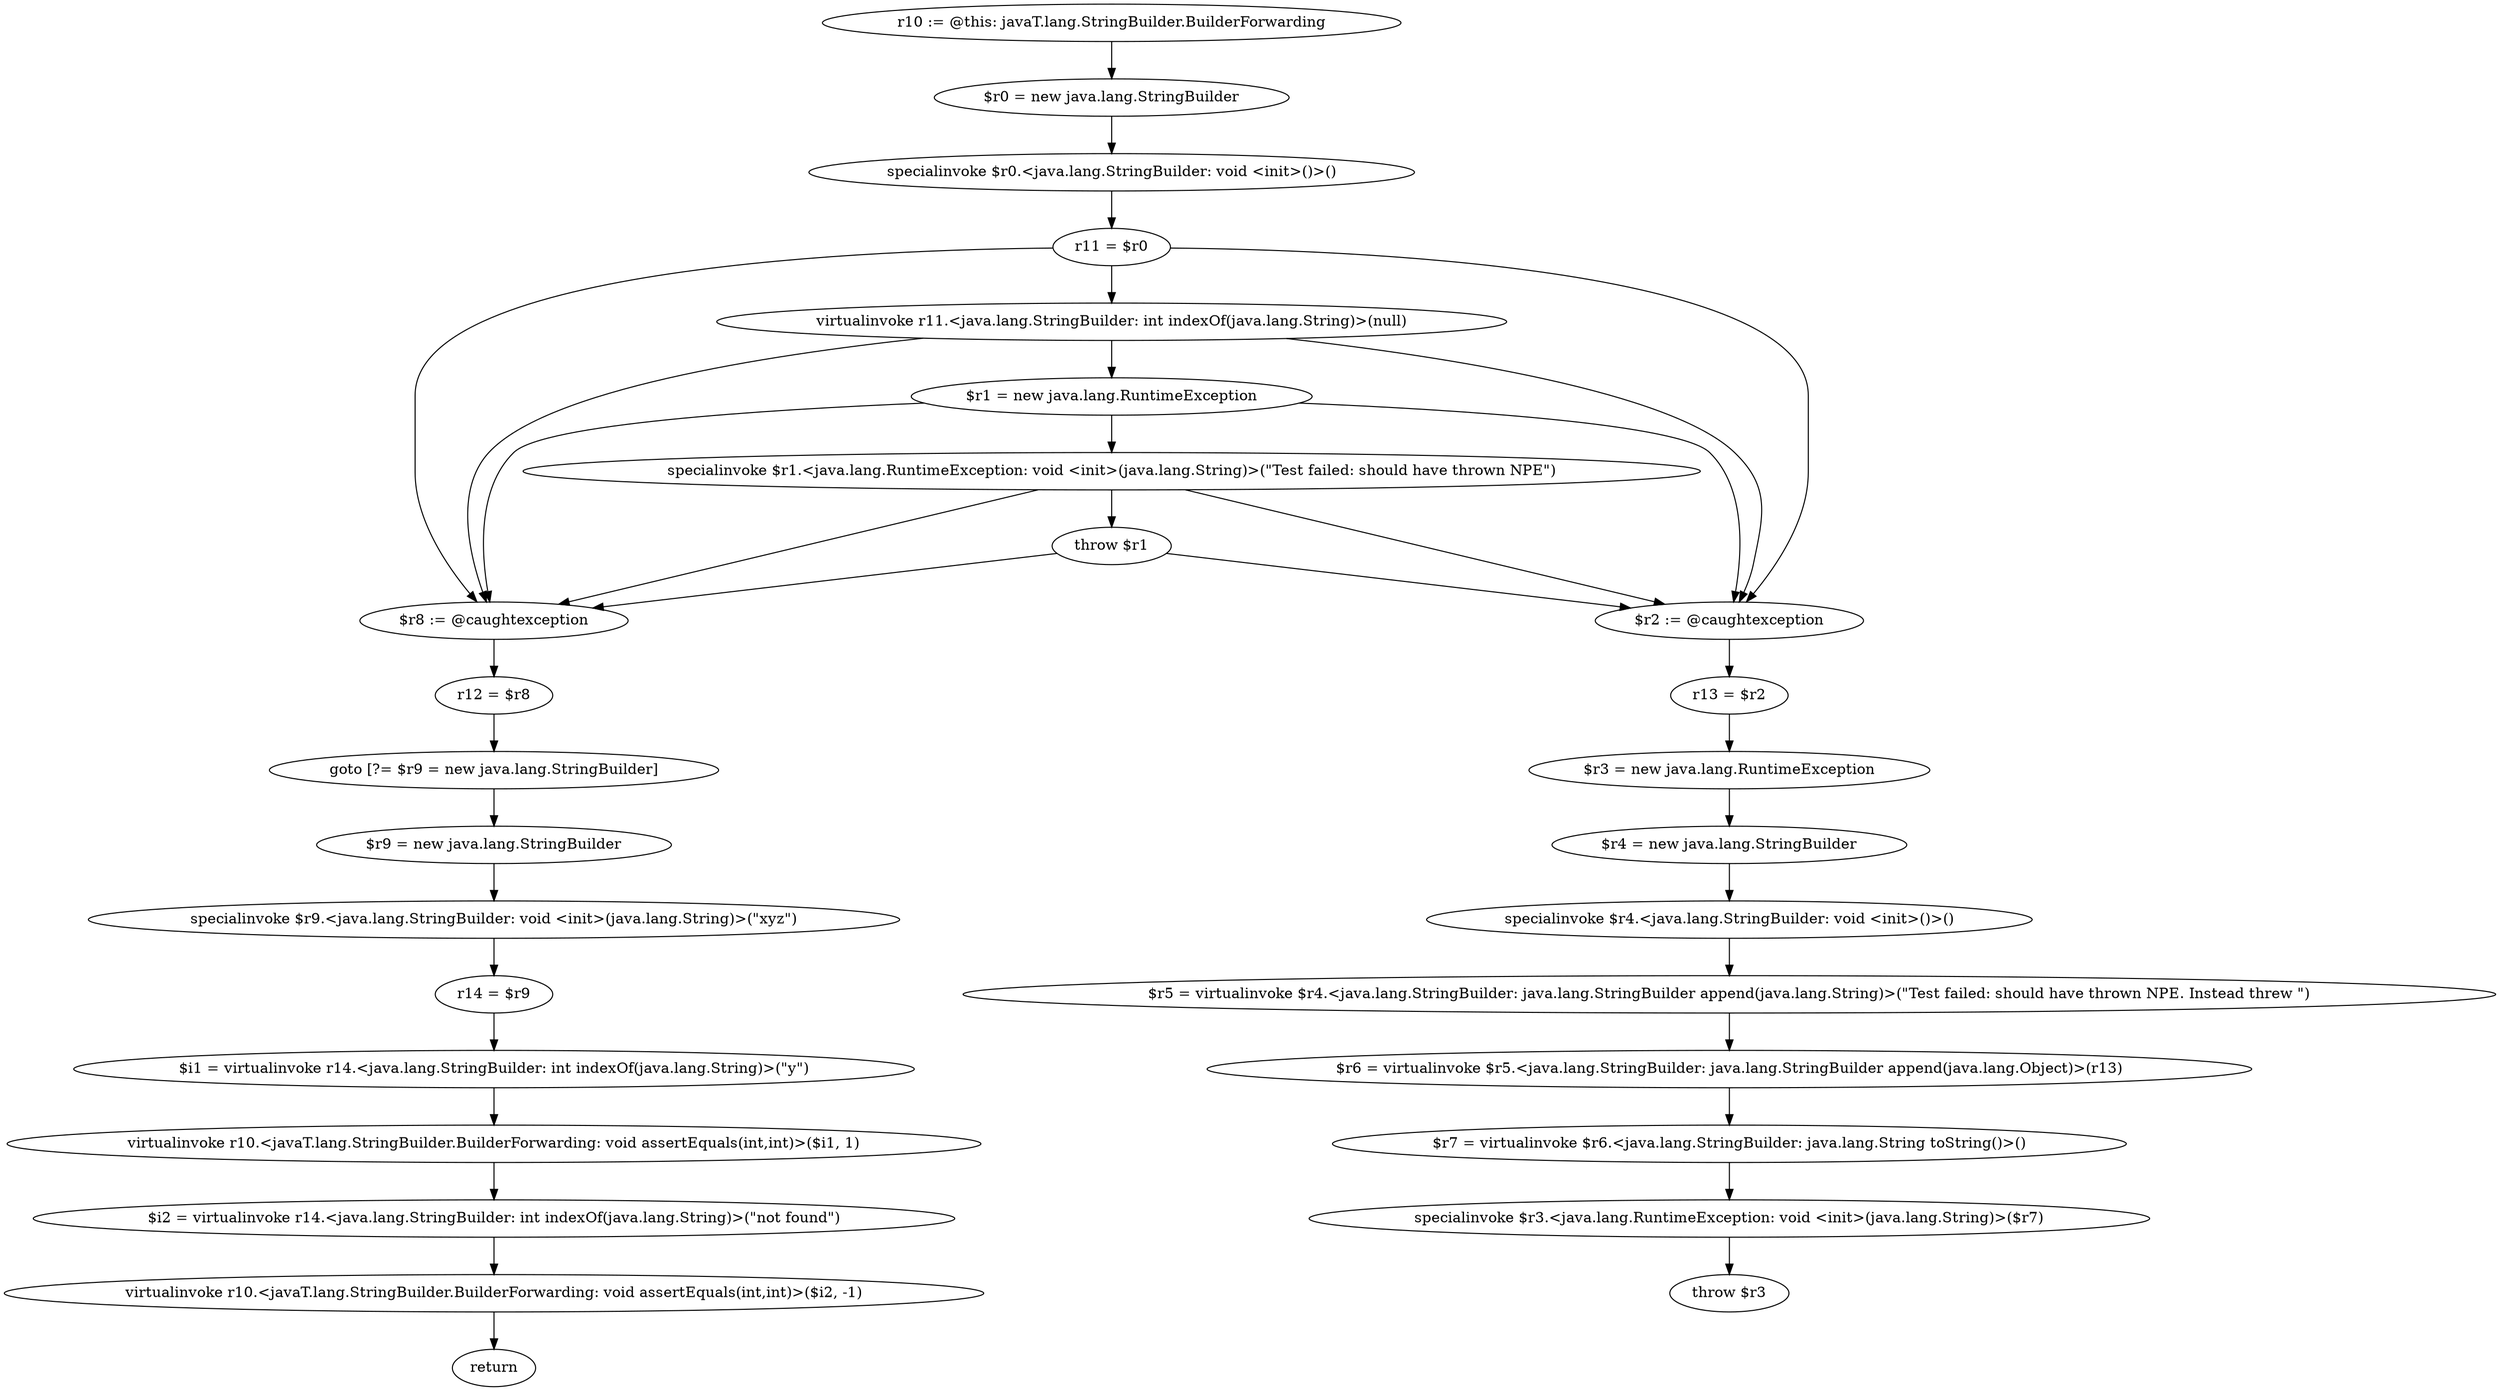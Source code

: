 digraph "unitGraph" {
    "r10 := @this: javaT.lang.StringBuilder.BuilderForwarding"
    "$r0 = new java.lang.StringBuilder"
    "specialinvoke $r0.<java.lang.StringBuilder: void <init>()>()"
    "r11 = $r0"
    "virtualinvoke r11.<java.lang.StringBuilder: int indexOf(java.lang.String)>(null)"
    "$r1 = new java.lang.RuntimeException"
    "specialinvoke $r1.<java.lang.RuntimeException: void <init>(java.lang.String)>(\"Test failed: should have thrown NPE\")"
    "throw $r1"
    "$r8 := @caughtexception"
    "r12 = $r8"
    "goto [?= $r9 = new java.lang.StringBuilder]"
    "$r2 := @caughtexception"
    "r13 = $r2"
    "$r3 = new java.lang.RuntimeException"
    "$r4 = new java.lang.StringBuilder"
    "specialinvoke $r4.<java.lang.StringBuilder: void <init>()>()"
    "$r5 = virtualinvoke $r4.<java.lang.StringBuilder: java.lang.StringBuilder append(java.lang.String)>(\"Test failed: should have thrown NPE. Instead threw \")"
    "$r6 = virtualinvoke $r5.<java.lang.StringBuilder: java.lang.StringBuilder append(java.lang.Object)>(r13)"
    "$r7 = virtualinvoke $r6.<java.lang.StringBuilder: java.lang.String toString()>()"
    "specialinvoke $r3.<java.lang.RuntimeException: void <init>(java.lang.String)>($r7)"
    "throw $r3"
    "$r9 = new java.lang.StringBuilder"
    "specialinvoke $r9.<java.lang.StringBuilder: void <init>(java.lang.String)>(\"xyz\")"
    "r14 = $r9"
    "$i1 = virtualinvoke r14.<java.lang.StringBuilder: int indexOf(java.lang.String)>(\"y\")"
    "virtualinvoke r10.<javaT.lang.StringBuilder.BuilderForwarding: void assertEquals(int,int)>($i1, 1)"
    "$i2 = virtualinvoke r14.<java.lang.StringBuilder: int indexOf(java.lang.String)>(\"not found\")"
    "virtualinvoke r10.<javaT.lang.StringBuilder.BuilderForwarding: void assertEquals(int,int)>($i2, -1)"
    "return"
    "r10 := @this: javaT.lang.StringBuilder.BuilderForwarding"->"$r0 = new java.lang.StringBuilder";
    "$r0 = new java.lang.StringBuilder"->"specialinvoke $r0.<java.lang.StringBuilder: void <init>()>()";
    "specialinvoke $r0.<java.lang.StringBuilder: void <init>()>()"->"r11 = $r0";
    "r11 = $r0"->"$r8 := @caughtexception";
    "r11 = $r0"->"$r2 := @caughtexception";
    "r11 = $r0"->"virtualinvoke r11.<java.lang.StringBuilder: int indexOf(java.lang.String)>(null)";
    "virtualinvoke r11.<java.lang.StringBuilder: int indexOf(java.lang.String)>(null)"->"$r8 := @caughtexception";
    "virtualinvoke r11.<java.lang.StringBuilder: int indexOf(java.lang.String)>(null)"->"$r2 := @caughtexception";
    "virtualinvoke r11.<java.lang.StringBuilder: int indexOf(java.lang.String)>(null)"->"$r1 = new java.lang.RuntimeException";
    "$r1 = new java.lang.RuntimeException"->"$r8 := @caughtexception";
    "$r1 = new java.lang.RuntimeException"->"$r2 := @caughtexception";
    "$r1 = new java.lang.RuntimeException"->"specialinvoke $r1.<java.lang.RuntimeException: void <init>(java.lang.String)>(\"Test failed: should have thrown NPE\")";
    "specialinvoke $r1.<java.lang.RuntimeException: void <init>(java.lang.String)>(\"Test failed: should have thrown NPE\")"->"$r8 := @caughtexception";
    "specialinvoke $r1.<java.lang.RuntimeException: void <init>(java.lang.String)>(\"Test failed: should have thrown NPE\")"->"$r2 := @caughtexception";
    "specialinvoke $r1.<java.lang.RuntimeException: void <init>(java.lang.String)>(\"Test failed: should have thrown NPE\")"->"throw $r1";
    "throw $r1"->"$r8 := @caughtexception";
    "throw $r1"->"$r2 := @caughtexception";
    "$r8 := @caughtexception"->"r12 = $r8";
    "r12 = $r8"->"goto [?= $r9 = new java.lang.StringBuilder]";
    "goto [?= $r9 = new java.lang.StringBuilder]"->"$r9 = new java.lang.StringBuilder";
    "$r2 := @caughtexception"->"r13 = $r2";
    "r13 = $r2"->"$r3 = new java.lang.RuntimeException";
    "$r3 = new java.lang.RuntimeException"->"$r4 = new java.lang.StringBuilder";
    "$r4 = new java.lang.StringBuilder"->"specialinvoke $r4.<java.lang.StringBuilder: void <init>()>()";
    "specialinvoke $r4.<java.lang.StringBuilder: void <init>()>()"->"$r5 = virtualinvoke $r4.<java.lang.StringBuilder: java.lang.StringBuilder append(java.lang.String)>(\"Test failed: should have thrown NPE. Instead threw \")";
    "$r5 = virtualinvoke $r4.<java.lang.StringBuilder: java.lang.StringBuilder append(java.lang.String)>(\"Test failed: should have thrown NPE. Instead threw \")"->"$r6 = virtualinvoke $r5.<java.lang.StringBuilder: java.lang.StringBuilder append(java.lang.Object)>(r13)";
    "$r6 = virtualinvoke $r5.<java.lang.StringBuilder: java.lang.StringBuilder append(java.lang.Object)>(r13)"->"$r7 = virtualinvoke $r6.<java.lang.StringBuilder: java.lang.String toString()>()";
    "$r7 = virtualinvoke $r6.<java.lang.StringBuilder: java.lang.String toString()>()"->"specialinvoke $r3.<java.lang.RuntimeException: void <init>(java.lang.String)>($r7)";
    "specialinvoke $r3.<java.lang.RuntimeException: void <init>(java.lang.String)>($r7)"->"throw $r3";
    "$r9 = new java.lang.StringBuilder"->"specialinvoke $r9.<java.lang.StringBuilder: void <init>(java.lang.String)>(\"xyz\")";
    "specialinvoke $r9.<java.lang.StringBuilder: void <init>(java.lang.String)>(\"xyz\")"->"r14 = $r9";
    "r14 = $r9"->"$i1 = virtualinvoke r14.<java.lang.StringBuilder: int indexOf(java.lang.String)>(\"y\")";
    "$i1 = virtualinvoke r14.<java.lang.StringBuilder: int indexOf(java.lang.String)>(\"y\")"->"virtualinvoke r10.<javaT.lang.StringBuilder.BuilderForwarding: void assertEquals(int,int)>($i1, 1)";
    "virtualinvoke r10.<javaT.lang.StringBuilder.BuilderForwarding: void assertEquals(int,int)>($i1, 1)"->"$i2 = virtualinvoke r14.<java.lang.StringBuilder: int indexOf(java.lang.String)>(\"not found\")";
    "$i2 = virtualinvoke r14.<java.lang.StringBuilder: int indexOf(java.lang.String)>(\"not found\")"->"virtualinvoke r10.<javaT.lang.StringBuilder.BuilderForwarding: void assertEquals(int,int)>($i2, -1)";
    "virtualinvoke r10.<javaT.lang.StringBuilder.BuilderForwarding: void assertEquals(int,int)>($i2, -1)"->"return";
}

